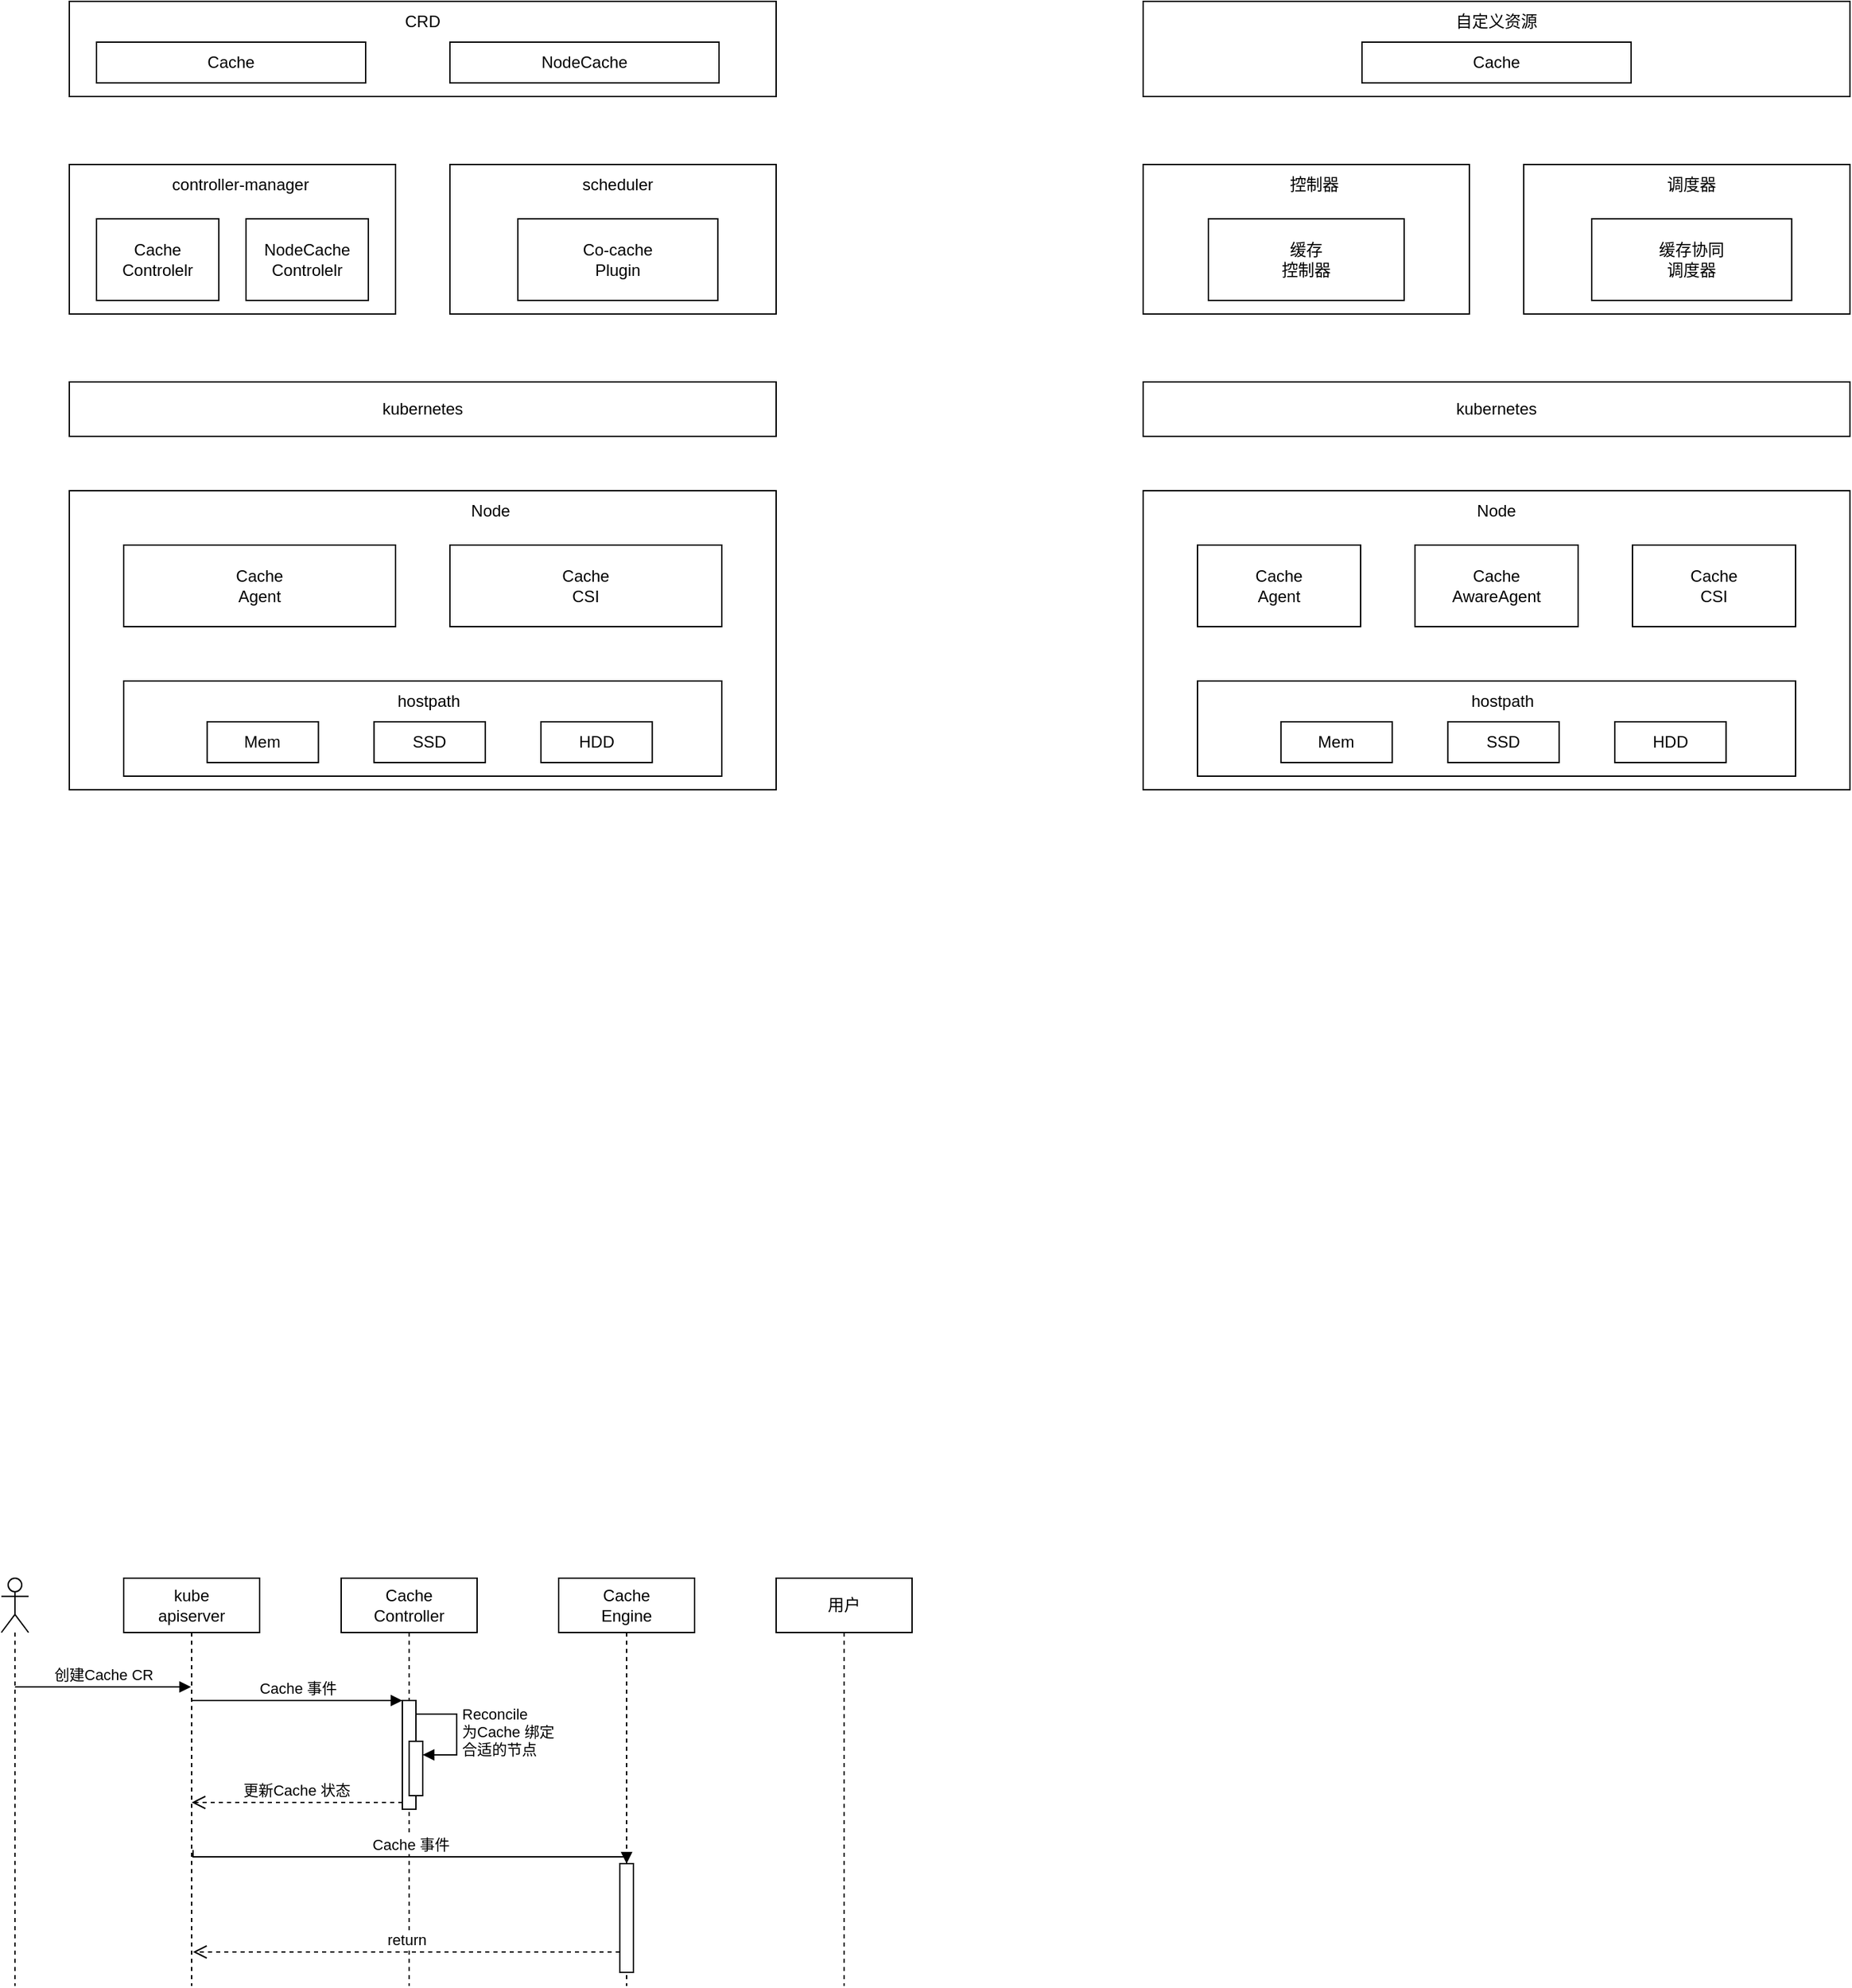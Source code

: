 <mxfile version="21.2.3" type="github">
  <diagram name="第 1 页" id="z0oG-mKyvX9SuO6VliDq">
    <mxGraphModel dx="1434" dy="756" grid="1" gridSize="10" guides="1" tooltips="1" connect="1" arrows="1" fold="1" page="1" pageScale="1" pageWidth="827" pageHeight="1169" math="0" shadow="0">
      <root>
        <mxCell id="0" />
        <mxCell id="1" parent="0" />
        <mxCell id="Hmux4KGo7t67pJO13rqE-40" value="kubernetes" style="rounded=0;whiteSpace=wrap;html=1;" vertex="1" parent="1">
          <mxGeometry x="80" y="320" width="520" height="40" as="geometry" />
        </mxCell>
        <mxCell id="Hmux4KGo7t67pJO13rqE-43" value="" style="group" vertex="1" connectable="0" parent="1">
          <mxGeometry x="80" y="160" width="240" height="110" as="geometry" />
        </mxCell>
        <mxCell id="Hmux4KGo7t67pJO13rqE-6" value="" style="rounded=0;whiteSpace=wrap;html=1;" vertex="1" parent="Hmux4KGo7t67pJO13rqE-43">
          <mxGeometry width="240" height="110" as="geometry" />
        </mxCell>
        <mxCell id="Hmux4KGo7t67pJO13rqE-8" value="controller-manager" style="text;html=1;strokeColor=none;fillColor=none;align=center;verticalAlign=middle;whiteSpace=wrap;rounded=0;movable=1;resizable=1;rotatable=1;deletable=1;editable=1;locked=0;connectable=1;" vertex="1" parent="Hmux4KGo7t67pJO13rqE-43">
          <mxGeometry x="36" width="180" height="30" as="geometry" />
        </mxCell>
        <mxCell id="Hmux4KGo7t67pJO13rqE-11" value="Cache &lt;br&gt;Controlelr" style="rounded=0;whiteSpace=wrap;html=1;" vertex="1" parent="Hmux4KGo7t67pJO13rqE-43">
          <mxGeometry x="20" y="40" width="90" height="60" as="geometry" />
        </mxCell>
        <mxCell id="Hmux4KGo7t67pJO13rqE-116" value="NodeCache &lt;br&gt;Controlelr" style="rounded=0;whiteSpace=wrap;html=1;" vertex="1" parent="Hmux4KGo7t67pJO13rqE-43">
          <mxGeometry x="130" y="40" width="90" height="60" as="geometry" />
        </mxCell>
        <mxCell id="Hmux4KGo7t67pJO13rqE-36" value="" style="rounded=0;whiteSpace=wrap;html=1;" vertex="1" parent="1">
          <mxGeometry x="360" y="160" width="240" height="110" as="geometry" />
        </mxCell>
        <mxCell id="Hmux4KGo7t67pJO13rqE-37" value="scheduler" style="text;html=1;strokeColor=none;fillColor=none;align=center;verticalAlign=middle;whiteSpace=wrap;rounded=0;movable=1;resizable=1;rotatable=1;deletable=1;editable=1;locked=0;connectable=1;" vertex="1" parent="1">
          <mxGeometry x="412.141" y="160" width="142.857" height="30" as="geometry" />
        </mxCell>
        <mxCell id="Hmux4KGo7t67pJO13rqE-38" value="Co-cache&lt;br&gt;Plugin" style="rounded=0;whiteSpace=wrap;html=1;" vertex="1" parent="1">
          <mxGeometry x="410" y="200" width="147.14" height="60" as="geometry" />
        </mxCell>
        <mxCell id="Hmux4KGo7t67pJO13rqE-48" value="Cache&lt;br&gt;Controller" style="shape=umlLifeline;perimeter=lifelinePerimeter;whiteSpace=wrap;html=1;container=1;dropTarget=0;collapsible=0;recursiveResize=0;outlineConnect=0;portConstraint=eastwest;newEdgeStyle={&quot;edgeStyle&quot;:&quot;elbowEdgeStyle&quot;,&quot;elbow&quot;:&quot;vertical&quot;,&quot;curved&quot;:0,&quot;rounded&quot;:0};" vertex="1" parent="1">
          <mxGeometry x="280" y="1200" width="100" height="300" as="geometry" />
        </mxCell>
        <mxCell id="Hmux4KGo7t67pJO13rqE-81" value="" style="html=1;points=[];perimeter=orthogonalPerimeter;outlineConnect=0;targetShapes=umlLifeline;portConstraint=eastwest;newEdgeStyle={&quot;edgeStyle&quot;:&quot;elbowEdgeStyle&quot;,&quot;elbow&quot;:&quot;vertical&quot;,&quot;curved&quot;:0,&quot;rounded&quot;:0};" vertex="1" parent="Hmux4KGo7t67pJO13rqE-48">
          <mxGeometry x="45" y="90" width="10" height="80" as="geometry" />
        </mxCell>
        <mxCell id="Hmux4KGo7t67pJO13rqE-84" value="" style="html=1;points=[];perimeter=orthogonalPerimeter;outlineConnect=0;targetShapes=umlLifeline;portConstraint=eastwest;newEdgeStyle={&quot;edgeStyle&quot;:&quot;elbowEdgeStyle&quot;,&quot;elbow&quot;:&quot;vertical&quot;,&quot;curved&quot;:0,&quot;rounded&quot;:0};" vertex="1" parent="Hmux4KGo7t67pJO13rqE-48">
          <mxGeometry x="50" y="120" width="10" height="40" as="geometry" />
        </mxCell>
        <mxCell id="Hmux4KGo7t67pJO13rqE-85" value="Reconcile&lt;br&gt;为Cache 绑定&lt;br&gt;合适的节点" style="html=1;align=left;spacingLeft=2;endArrow=block;rounded=0;edgeStyle=orthogonalEdgeStyle;curved=0;rounded=0;" edge="1" target="Hmux4KGo7t67pJO13rqE-84" parent="Hmux4KGo7t67pJO13rqE-48">
          <mxGeometry relative="1" as="geometry">
            <mxPoint x="55" y="100" as="sourcePoint" />
            <Array as="points">
              <mxPoint x="85" y="130" />
            </Array>
          </mxGeometry>
        </mxCell>
        <mxCell id="Hmux4KGo7t67pJO13rqE-49" value="Cache&lt;br&gt;Engine" style="shape=umlLifeline;perimeter=lifelinePerimeter;whiteSpace=wrap;html=1;container=1;dropTarget=0;collapsible=0;recursiveResize=0;outlineConnect=0;portConstraint=eastwest;newEdgeStyle={&quot;edgeStyle&quot;:&quot;elbowEdgeStyle&quot;,&quot;elbow&quot;:&quot;vertical&quot;,&quot;curved&quot;:0,&quot;rounded&quot;:0};" vertex="1" parent="1">
          <mxGeometry x="440" y="1200" width="100" height="300" as="geometry" />
        </mxCell>
        <mxCell id="Hmux4KGo7t67pJO13rqE-86" value="" style="html=1;points=[];perimeter=orthogonalPerimeter;outlineConnect=0;targetShapes=umlLifeline;portConstraint=eastwest;newEdgeStyle={&quot;edgeStyle&quot;:&quot;elbowEdgeStyle&quot;,&quot;elbow&quot;:&quot;vertical&quot;,&quot;curved&quot;:0,&quot;rounded&quot;:0};" vertex="1" parent="Hmux4KGo7t67pJO13rqE-49">
          <mxGeometry x="45" y="210" width="10" height="80" as="geometry" />
        </mxCell>
        <mxCell id="Hmux4KGo7t67pJO13rqE-50" value="用户" style="shape=umlLifeline;perimeter=lifelinePerimeter;whiteSpace=wrap;html=1;container=1;dropTarget=0;collapsible=0;recursiveResize=0;outlineConnect=0;portConstraint=eastwest;newEdgeStyle={&quot;edgeStyle&quot;:&quot;elbowEdgeStyle&quot;,&quot;elbow&quot;:&quot;vertical&quot;,&quot;curved&quot;:0,&quot;rounded&quot;:0};" vertex="1" parent="1">
          <mxGeometry x="600" y="1200" width="100" height="300" as="geometry" />
        </mxCell>
        <mxCell id="Hmux4KGo7t67pJO13rqE-52" value="" style="shape=umlLifeline;perimeter=lifelinePerimeter;whiteSpace=wrap;html=1;container=1;dropTarget=0;collapsible=0;recursiveResize=0;outlineConnect=0;portConstraint=eastwest;newEdgeStyle={&quot;edgeStyle&quot;:&quot;elbowEdgeStyle&quot;,&quot;elbow&quot;:&quot;vertical&quot;,&quot;curved&quot;:0,&quot;rounded&quot;:0};participant=umlActor;" vertex="1" parent="1">
          <mxGeometry x="30" y="1200" width="20" height="300" as="geometry" />
        </mxCell>
        <mxCell id="Hmux4KGo7t67pJO13rqE-53" value="kube&lt;br&gt;apiserver" style="shape=umlLifeline;perimeter=lifelinePerimeter;whiteSpace=wrap;html=1;container=1;dropTarget=0;collapsible=0;recursiveResize=0;outlineConnect=0;portConstraint=eastwest;newEdgeStyle={&quot;edgeStyle&quot;:&quot;elbowEdgeStyle&quot;,&quot;elbow&quot;:&quot;vertical&quot;,&quot;curved&quot;:0,&quot;rounded&quot;:0};" vertex="1" parent="1">
          <mxGeometry x="120" y="1200" width="100" height="300" as="geometry" />
        </mxCell>
        <mxCell id="Hmux4KGo7t67pJO13rqE-55" value="创建Cache CR" style="html=1;verticalAlign=bottom;endArrow=block;edgeStyle=elbowEdgeStyle;elbow=vertical;curved=0;rounded=0;" edge="1" parent="1" target="Hmux4KGo7t67pJO13rqE-53">
          <mxGeometry width="80" relative="1" as="geometry">
            <mxPoint x="40" y="1280" as="sourcePoint" />
            <mxPoint x="120" y="1280" as="targetPoint" />
          </mxGeometry>
        </mxCell>
        <mxCell id="Hmux4KGo7t67pJO13rqE-82" value="Cache 事件" style="html=1;verticalAlign=bottom;endArrow=block;edgeStyle=elbowEdgeStyle;elbow=vertical;curved=0;rounded=0;" edge="1" target="Hmux4KGo7t67pJO13rqE-81" parent="1">
          <mxGeometry x="0.006" relative="1" as="geometry">
            <mxPoint x="170" y="1290" as="sourcePoint" />
            <mxPoint as="offset" />
          </mxGeometry>
        </mxCell>
        <mxCell id="Hmux4KGo7t67pJO13rqE-83" value="更新Cache 状态" style="html=1;verticalAlign=bottom;endArrow=open;dashed=1;endSize=8;edgeStyle=elbowEdgeStyle;elbow=vertical;curved=0;rounded=0;" edge="1" source="Hmux4KGo7t67pJO13rqE-81" parent="1">
          <mxGeometry x="0.006" relative="1" as="geometry">
            <mxPoint x="170" y="1365" as="targetPoint" />
            <mxPoint as="offset" />
          </mxGeometry>
        </mxCell>
        <mxCell id="Hmux4KGo7t67pJO13rqE-87" value="Cache 事件" style="html=1;verticalAlign=bottom;endArrow=block;edgeStyle=elbowEdgeStyle;elbow=vertical;curved=0;rounded=0;" edge="1" target="Hmux4KGo7t67pJO13rqE-86" parent="1">
          <mxGeometry relative="1" as="geometry">
            <mxPoint x="171" y="1400" as="sourcePoint" />
          </mxGeometry>
        </mxCell>
        <mxCell id="Hmux4KGo7t67pJO13rqE-88" value="return" style="html=1;verticalAlign=bottom;endArrow=open;dashed=1;endSize=8;edgeStyle=elbowEdgeStyle;elbow=vertical;curved=0;rounded=0;" edge="1" source="Hmux4KGo7t67pJO13rqE-86" parent="1">
          <mxGeometry relative="1" as="geometry">
            <mxPoint x="171" y="1475" as="targetPoint" />
          </mxGeometry>
        </mxCell>
        <mxCell id="Hmux4KGo7t67pJO13rqE-90" value="" style="group" vertex="1" connectable="0" parent="1">
          <mxGeometry x="870" y="40" width="520" height="70" as="geometry" />
        </mxCell>
        <mxCell id="Hmux4KGo7t67pJO13rqE-91" value="" style="rounded=0;whiteSpace=wrap;html=1;" vertex="1" parent="Hmux4KGo7t67pJO13rqE-90">
          <mxGeometry width="520" height="70" as="geometry" />
        </mxCell>
        <mxCell id="Hmux4KGo7t67pJO13rqE-92" value="Cache" style="rounded=0;whiteSpace=wrap;html=1;" vertex="1" parent="Hmux4KGo7t67pJO13rqE-90">
          <mxGeometry x="161" y="30" width="198" height="30" as="geometry" />
        </mxCell>
        <mxCell id="Hmux4KGo7t67pJO13rqE-93" value="自定义资源" style="text;html=1;strokeColor=none;fillColor=none;align=center;verticalAlign=middle;whiteSpace=wrap;rounded=0;" vertex="1" parent="Hmux4KGo7t67pJO13rqE-90">
          <mxGeometry x="104.0" width="312.0" height="30" as="geometry" />
        </mxCell>
        <mxCell id="Hmux4KGo7t67pJO13rqE-94" value="kubernetes" style="rounded=0;whiteSpace=wrap;html=1;" vertex="1" parent="1">
          <mxGeometry x="870" y="320" width="520" height="40" as="geometry" />
        </mxCell>
        <mxCell id="Hmux4KGo7t67pJO13rqE-95" value="" style="group" vertex="1" connectable="0" parent="1">
          <mxGeometry x="870" y="400" width="520" height="220" as="geometry" />
        </mxCell>
        <mxCell id="Hmux4KGo7t67pJO13rqE-96" value="" style="rounded=0;whiteSpace=wrap;html=1;" vertex="1" parent="Hmux4KGo7t67pJO13rqE-95">
          <mxGeometry width="520" height="220" as="geometry" />
        </mxCell>
        <mxCell id="Hmux4KGo7t67pJO13rqE-97" value="Node" style="text;html=1;strokeColor=none;fillColor=none;align=center;verticalAlign=middle;whiteSpace=wrap;rounded=0;" vertex="1" parent="Hmux4KGo7t67pJO13rqE-95">
          <mxGeometry x="170" width="180" height="30" as="geometry" />
        </mxCell>
        <mxCell id="Hmux4KGo7t67pJO13rqE-98" value="" style="group" vertex="1" connectable="0" parent="Hmux4KGo7t67pJO13rqE-95">
          <mxGeometry x="40" y="40" width="440" height="60" as="geometry" />
        </mxCell>
        <mxCell id="Hmux4KGo7t67pJO13rqE-99" value="Cache&lt;br&gt;Agent" style="rounded=0;whiteSpace=wrap;html=1;" vertex="1" parent="Hmux4KGo7t67pJO13rqE-98">
          <mxGeometry width="120" height="60" as="geometry" />
        </mxCell>
        <mxCell id="Hmux4KGo7t67pJO13rqE-100" value="Cache&lt;br&gt;AwareAgent" style="rounded=0;whiteSpace=wrap;html=1;" vertex="1" parent="Hmux4KGo7t67pJO13rqE-98">
          <mxGeometry x="160" width="120" height="60" as="geometry" />
        </mxCell>
        <mxCell id="Hmux4KGo7t67pJO13rqE-101" value="Cache&lt;br&gt;CSI" style="rounded=0;whiteSpace=wrap;html=1;" vertex="1" parent="Hmux4KGo7t67pJO13rqE-98">
          <mxGeometry x="320" width="120" height="60" as="geometry" />
        </mxCell>
        <mxCell id="Hmux4KGo7t67pJO13rqE-102" value="" style="group" vertex="1" connectable="0" parent="Hmux4KGo7t67pJO13rqE-95">
          <mxGeometry x="40" y="140" width="440" height="70" as="geometry" />
        </mxCell>
        <mxCell id="Hmux4KGo7t67pJO13rqE-103" value="" style="rounded=0;whiteSpace=wrap;html=1;" vertex="1" parent="Hmux4KGo7t67pJO13rqE-102">
          <mxGeometry width="440" height="70" as="geometry" />
        </mxCell>
        <mxCell id="Hmux4KGo7t67pJO13rqE-104" value="hostpath" style="text;html=1;strokeColor=none;fillColor=none;align=center;verticalAlign=middle;whiteSpace=wrap;rounded=0;" vertex="1" parent="Hmux4KGo7t67pJO13rqE-102">
          <mxGeometry x="194.419" width="61.395" height="30" as="geometry" />
        </mxCell>
        <mxCell id="Hmux4KGo7t67pJO13rqE-105" value="SSD" style="rounded=0;whiteSpace=wrap;html=1;" vertex="1" parent="Hmux4KGo7t67pJO13rqE-102">
          <mxGeometry x="184.186" y="30" width="81.86" height="30" as="geometry" />
        </mxCell>
        <mxCell id="Hmux4KGo7t67pJO13rqE-106" value="Mem" style="rounded=0;whiteSpace=wrap;html=1;" vertex="1" parent="Hmux4KGo7t67pJO13rqE-102">
          <mxGeometry x="61.395" y="30" width="81.86" height="30" as="geometry" />
        </mxCell>
        <mxCell id="Hmux4KGo7t67pJO13rqE-107" value="HDD" style="rounded=0;whiteSpace=wrap;html=1;" vertex="1" parent="Hmux4KGo7t67pJO13rqE-102">
          <mxGeometry x="306.977" y="30" width="81.86" height="30" as="geometry" />
        </mxCell>
        <mxCell id="Hmux4KGo7t67pJO13rqE-108" value="" style="group" vertex="1" connectable="0" parent="1">
          <mxGeometry x="870" y="160" width="240" height="110" as="geometry" />
        </mxCell>
        <mxCell id="Hmux4KGo7t67pJO13rqE-109" value="" style="rounded=0;whiteSpace=wrap;html=1;" vertex="1" parent="Hmux4KGo7t67pJO13rqE-108">
          <mxGeometry width="240" height="110" as="geometry" />
        </mxCell>
        <mxCell id="Hmux4KGo7t67pJO13rqE-110" value="控制器" style="text;html=1;strokeColor=none;fillColor=none;align=center;verticalAlign=middle;whiteSpace=wrap;rounded=0;movable=1;resizable=1;rotatable=1;deletable=1;editable=1;locked=0;connectable=1;" vertex="1" parent="Hmux4KGo7t67pJO13rqE-108">
          <mxGeometry x="36" width="180" height="30" as="geometry" />
        </mxCell>
        <mxCell id="Hmux4KGo7t67pJO13rqE-111" value="缓存&lt;br&gt;控制器" style="rounded=0;whiteSpace=wrap;html=1;" vertex="1" parent="Hmux4KGo7t67pJO13rqE-108">
          <mxGeometry x="48" y="40" width="144" height="60" as="geometry" />
        </mxCell>
        <mxCell id="Hmux4KGo7t67pJO13rqE-112" value="" style="rounded=0;whiteSpace=wrap;html=1;" vertex="1" parent="1">
          <mxGeometry x="1150" y="160" width="240" height="110" as="geometry" />
        </mxCell>
        <mxCell id="Hmux4KGo7t67pJO13rqE-113" value="调度器" style="text;html=1;strokeColor=none;fillColor=none;align=center;verticalAlign=middle;whiteSpace=wrap;rounded=0;movable=1;resizable=1;rotatable=1;deletable=1;editable=1;locked=0;connectable=1;" vertex="1" parent="1">
          <mxGeometry x="1202.141" y="160" width="142.857" height="30" as="geometry" />
        </mxCell>
        <mxCell id="Hmux4KGo7t67pJO13rqE-114" value="缓存协同&lt;br&gt;调度器" style="rounded=0;whiteSpace=wrap;html=1;" vertex="1" parent="1">
          <mxGeometry x="1200" y="200" width="147.14" height="60" as="geometry" />
        </mxCell>
        <mxCell id="Hmux4KGo7t67pJO13rqE-1" value="" style="rounded=0;whiteSpace=wrap;html=1;" vertex="1" parent="1">
          <mxGeometry x="80" y="40" width="520" height="70" as="geometry" />
        </mxCell>
        <mxCell id="Hmux4KGo7t67pJO13rqE-3" value="Cache" style="rounded=0;whiteSpace=wrap;html=1;" vertex="1" parent="1">
          <mxGeometry x="100" y="70" width="198" height="30" as="geometry" />
        </mxCell>
        <mxCell id="Hmux4KGo7t67pJO13rqE-5" value="CRD" style="text;html=1;strokeColor=none;fillColor=none;align=center;verticalAlign=middle;whiteSpace=wrap;rounded=0;" vertex="1" parent="1">
          <mxGeometry x="184" y="40" width="312.0" height="30" as="geometry" />
        </mxCell>
        <mxCell id="Hmux4KGo7t67pJO13rqE-115" value="NodeCache" style="rounded=0;whiteSpace=wrap;html=1;" vertex="1" parent="1">
          <mxGeometry x="360" y="70" width="198" height="30" as="geometry" />
        </mxCell>
        <mxCell id="Hmux4KGo7t67pJO13rqE-12" value="" style="rounded=0;whiteSpace=wrap;html=1;" vertex="1" parent="1">
          <mxGeometry x="80" y="400" width="520" height="220" as="geometry" />
        </mxCell>
        <mxCell id="Hmux4KGo7t67pJO13rqE-14" value="Node" style="text;html=1;strokeColor=none;fillColor=none;align=center;verticalAlign=middle;whiteSpace=wrap;rounded=0;" vertex="1" parent="1">
          <mxGeometry x="300" y="400" width="180" height="30" as="geometry" />
        </mxCell>
        <mxCell id="Hmux4KGo7t67pJO13rqE-32" value="" style="group" vertex="1" connectable="0" parent="1">
          <mxGeometry x="120" y="540" width="440" height="70" as="geometry" />
        </mxCell>
        <mxCell id="Hmux4KGo7t67pJO13rqE-25" value="" style="rounded=0;whiteSpace=wrap;html=1;" vertex="1" parent="Hmux4KGo7t67pJO13rqE-32">
          <mxGeometry width="440" height="70" as="geometry" />
        </mxCell>
        <mxCell id="Hmux4KGo7t67pJO13rqE-26" value="hostpath" style="text;html=1;strokeColor=none;fillColor=none;align=center;verticalAlign=middle;whiteSpace=wrap;rounded=0;" vertex="1" parent="Hmux4KGo7t67pJO13rqE-32">
          <mxGeometry x="194.419" width="61.395" height="30" as="geometry" />
        </mxCell>
        <mxCell id="Hmux4KGo7t67pJO13rqE-28" value="SSD" style="rounded=0;whiteSpace=wrap;html=1;" vertex="1" parent="Hmux4KGo7t67pJO13rqE-32">
          <mxGeometry x="184.186" y="30" width="81.86" height="30" as="geometry" />
        </mxCell>
        <mxCell id="Hmux4KGo7t67pJO13rqE-30" value="Mem" style="rounded=0;whiteSpace=wrap;html=1;" vertex="1" parent="Hmux4KGo7t67pJO13rqE-32">
          <mxGeometry x="61.395" y="30" width="81.86" height="30" as="geometry" />
        </mxCell>
        <mxCell id="Hmux4KGo7t67pJO13rqE-31" value="HDD" style="rounded=0;whiteSpace=wrap;html=1;" vertex="1" parent="Hmux4KGo7t67pJO13rqE-32">
          <mxGeometry x="306.977" y="30" width="81.86" height="30" as="geometry" />
        </mxCell>
        <mxCell id="Hmux4KGo7t67pJO13rqE-15" value="Cache&lt;br&gt;Agent" style="rounded=0;whiteSpace=wrap;html=1;" vertex="1" parent="1">
          <mxGeometry x="120" y="440" width="200" height="60" as="geometry" />
        </mxCell>
        <mxCell id="Hmux4KGo7t67pJO13rqE-17" value="Cache&lt;br&gt;CSI" style="rounded=0;whiteSpace=wrap;html=1;" vertex="1" parent="1">
          <mxGeometry x="360" y="440" width="200" height="60" as="geometry" />
        </mxCell>
      </root>
    </mxGraphModel>
  </diagram>
</mxfile>
